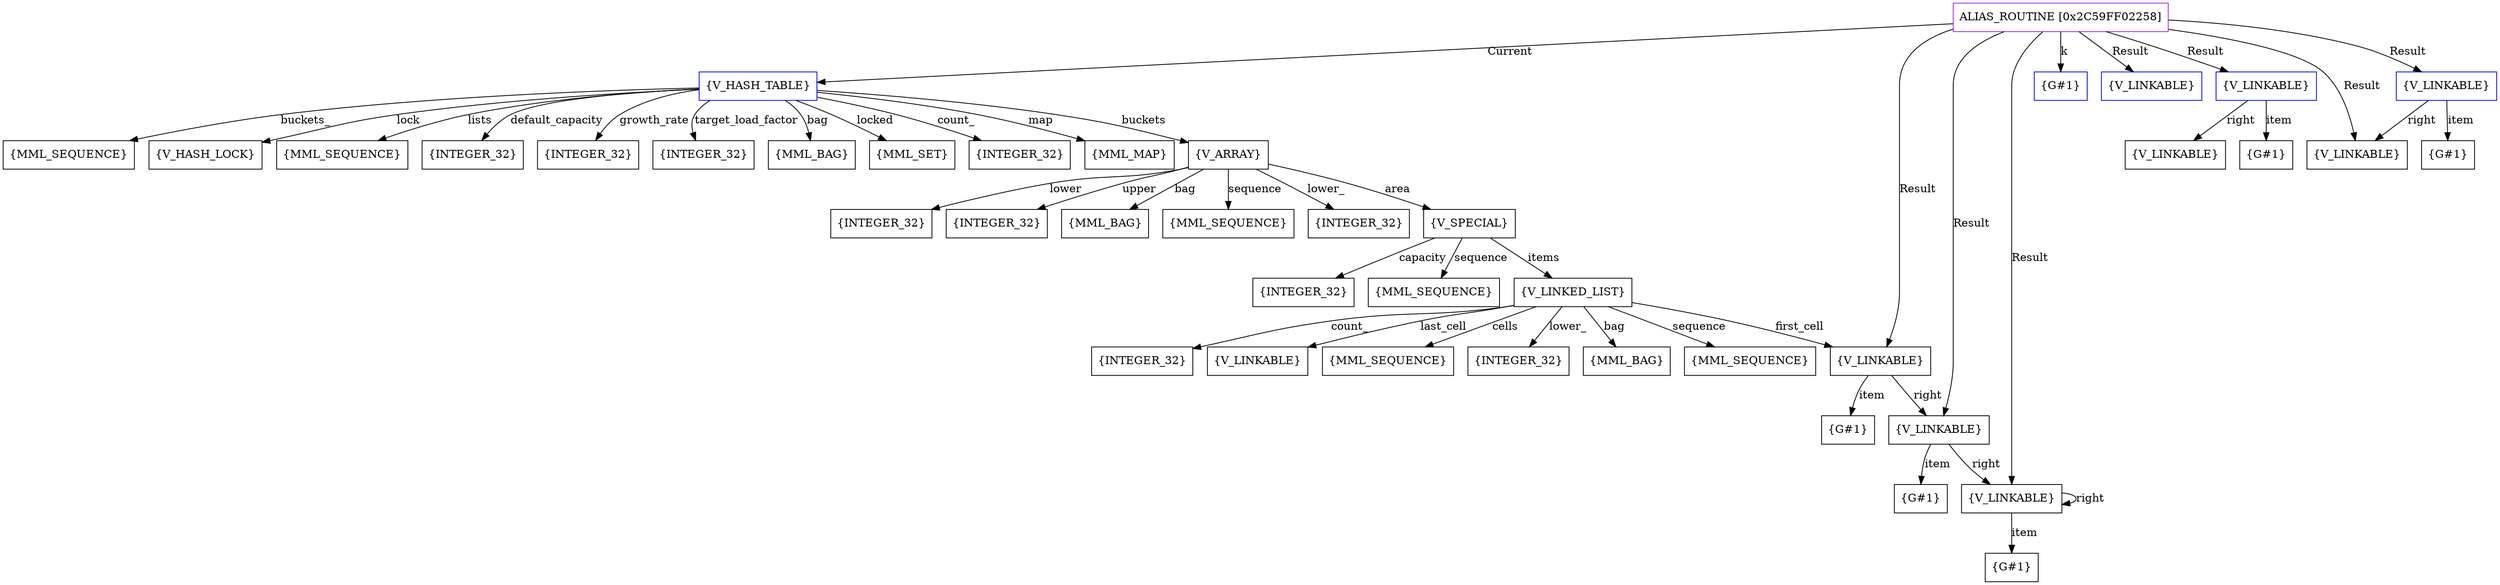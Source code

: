 digraph g {
	node [shape=box]
	b1[color=purple label=<ALIAS_ROUTINE [0x2C59FF02258]>]
	b2[color=blue label=<{V_HASH_TABLE}>]
	b3[label=<{INTEGER_32}>]
	b4[label=<{INTEGER_32}>]
	b5[label=<{INTEGER_32}>]
	b6[label=<{MML_BAG}>]
	b7[label=<{MML_SET}>]
	b8[label=<{V_ARRAY}>]
	b9[label=<{MML_BAG}>]
	b10[label=<{MML_SEQUENCE}>]
	b11[label=<{INTEGER_32}>]
	b12[label=<{INTEGER_32}>]
	b13[label=<{INTEGER_32}>]
	b14[label=<{V_SPECIAL}>]
	b15[label=<{V_LINKED_LIST}>]
	b16[label=<{INTEGER_32}>]
	b17[label=<{MML_BAG}>]
	b18[label=<{MML_SEQUENCE}>]
	b19[label=<{INTEGER_32}>]
	b20[label=<{V_LINKABLE}>]
	b21[label=<{G#1}>]
	b22[label=<{V_LINKABLE}>]
	b23[label=<{G#1}>]
	b24[label=<{V_LINKABLE}>]
	b25[label=<{G#1}>]
	b26[label=<{V_LINKABLE}>]
	b27[label=<{MML_SEQUENCE}>]
	b28[label=<{INTEGER_32}>]
	b29[label=<{MML_SEQUENCE}>]
	b30[label=<{INTEGER_32}>]
	b31[label=<{MML_MAP}>]
	b32[label=<{MML_SEQUENCE}>]
	b33[label=<{V_HASH_LOCK}>]
	b34[label=<{MML_SEQUENCE}>]
	b35[color=blue label=<{G#1}>]
	b36[color=blue label=<{V_LINKABLE}>]
	b37[color=blue label=<{V_LINKABLE}>]
	b38[label=<{G#1}>]
	b39[label=<{V_LINKABLE}>]
	b40[color=blue label=<{V_LINKABLE}>]
	b41[label=<{G#1}>]
	b42[label=<{V_LINKABLE}>]
	b1->b2[label=<Current>]
	b2->b3[label=<default_capacity>]
	b2->b4[label=<growth_rate>]
	b2->b5[label=<target_load_factor>]
	b2->b6[label=<bag>]
	b2->b7[label=<locked>]
	b2->b8[label=<buckets>]
	b8->b9[label=<bag>]
	b8->b10[label=<sequence>]
	b8->b11[label=<lower_>]
	b8->b12[label=<lower>]
	b8->b13[label=<upper>]
	b8->b14[label=<area>]
	b14->b15[label=<items>]
	b15->b16[label=<lower_>]
	b15->b17[label=<bag>]
	b15->b18[label=<sequence>]
	b15->b19[label=<count_>]
	b15->b20[label=<first_cell>]
	b20->b21[label=<item>]
	b20->b22[label=<right>]
	b22->b23[label=<item>]
	b22->b24[label=<right>]
	b24->b25[label=<item>]
	b24->b24[label=<right>]
	b15->b26[label=<last_cell>]
	b15->b27[label=<cells>]
	b14->b28[label=<capacity>]
	b14->b29[label=<sequence>]
	b2->b30[label=<count_>]
	b2->b31[label=<map>]
	b2->b32[label=<buckets_>]
	b2->b33[label=<lock>]
	b2->b34[label=<lists>]
	b1->b35[label=<k>]
	b1->b36[label=<Result>]
	b1->b37[label=<Result>]
	b37->b38[label=<item>]
	b37->b39[label=<right>]
	b1->b20[label=<Result>]
	b1->b22[label=<Result>]
	b1->b24[label=<Result>]
	b1->b40[label=<Result>]
	b40->b41[label=<item>]
	b40->b42[label=<right>]
	b1->b42[label=<Result>]
}
